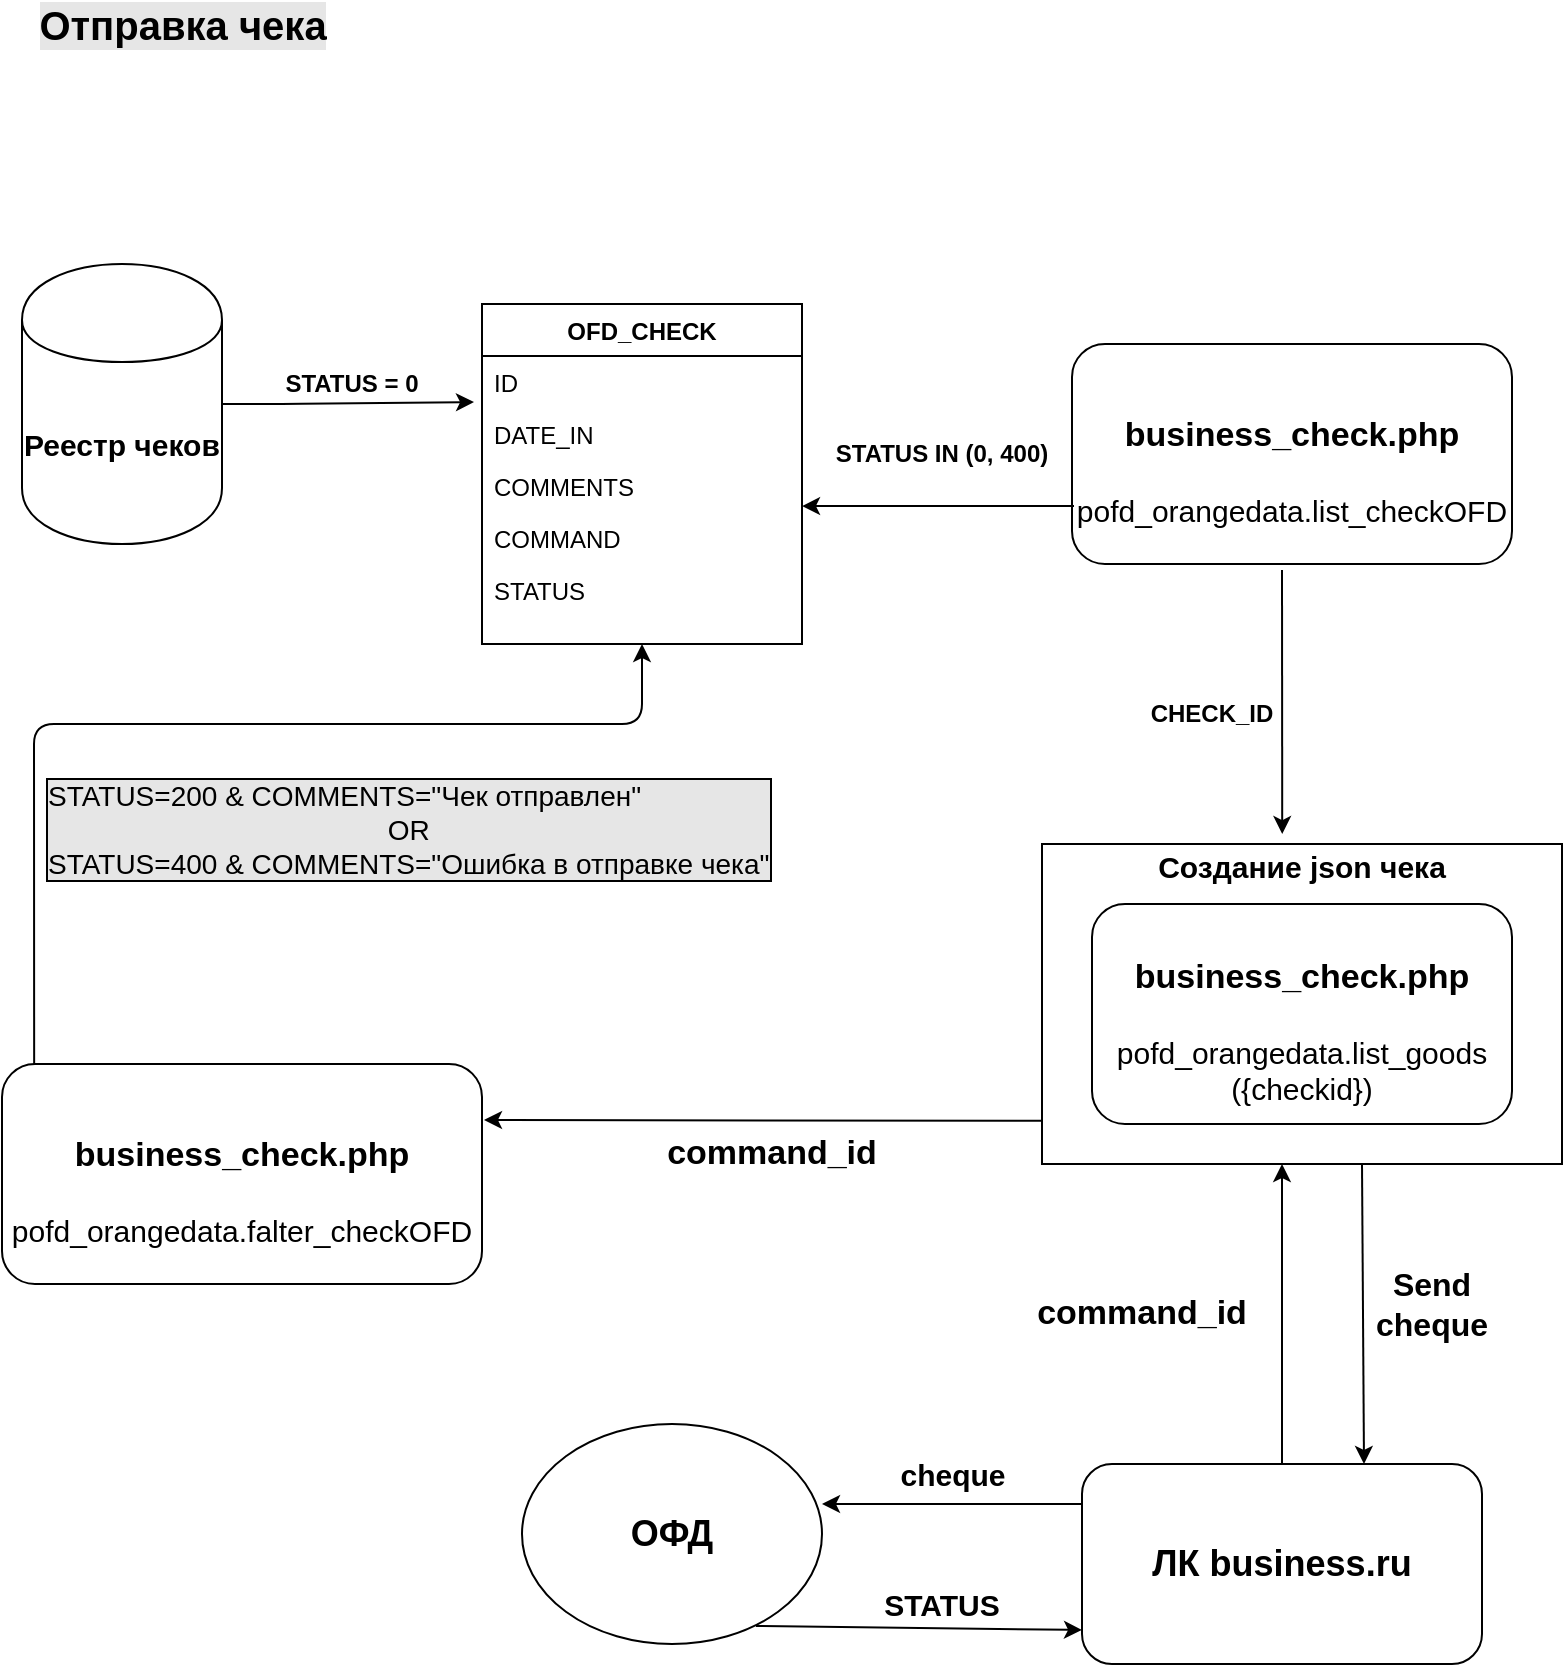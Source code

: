 <mxfile version="12.9.6" type="github">
  <diagram id="C5RBs43oDa-KdzZeNtuy" name="Page-1">
    <mxGraphModel dx="866" dy="457" grid="1" gridSize="10" guides="1" tooltips="1" connect="1" arrows="1" fold="1" page="1" pageScale="1" pageWidth="827" pageHeight="1169" math="0" shadow="0">
      <root>
        <mxCell id="WIyWlLk6GJQsqaUBKTNV-0" />
        <mxCell id="WIyWlLk6GJQsqaUBKTNV-1" parent="WIyWlLk6GJQsqaUBKTNV-0" />
        <mxCell id="qi2p8pHKqPYSHHXsWVHH-40" value="" style="rounded=0;whiteSpace=wrap;html=1;fontSize=15;" parent="WIyWlLk6GJQsqaUBKTNV-1" vertex="1">
          <mxGeometry x="544" y="490" width="260" height="160" as="geometry" />
        </mxCell>
        <mxCell id="qi2p8pHKqPYSHHXsWVHH-5" value="&lt;div&gt;STATUS = 0&lt;/div&gt;" style="text;html=1;strokeColor=none;fillColor=none;align=center;verticalAlign=middle;whiteSpace=wrap;rounded=0;fontStyle=1" parent="WIyWlLk6GJQsqaUBKTNV-1" vertex="1">
          <mxGeometry x="164" y="250" width="70" height="20" as="geometry" />
        </mxCell>
        <mxCell id="qi2p8pHKqPYSHHXsWVHH-9" value="" style="endArrow=classic;html=1;fontSize=15;entryX=-0.025;entryY=0.885;entryDx=0;entryDy=0;entryPerimeter=0;exitX=1;exitY=0.5;exitDx=0;exitDy=0;" parent="WIyWlLk6GJQsqaUBKTNV-1" target="zkfFHV4jXpPFQw0GAbJ--1" edge="1">
          <mxGeometry width="50" height="50" relative="1" as="geometry">
            <mxPoint x="134" y="270" as="sourcePoint" />
            <mxPoint x="265" y="249" as="targetPoint" />
            <Array as="points">
              <mxPoint x="164" y="270" />
            </Array>
          </mxGeometry>
        </mxCell>
        <mxCell id="qi2p8pHKqPYSHHXsWVHH-13" value="STATUS&#xa;" style="text;align=left;verticalAlign=top;spacingLeft=4;spacingRight=4;overflow=hidden;rotatable=0;points=[[0,0.5],[1,0.5]];portConstraint=eastwest;rounded=0;shadow=0;html=0;" parent="WIyWlLk6GJQsqaUBKTNV-1" vertex="1">
          <mxGeometry x="264" y="350" width="160" height="26" as="geometry" />
        </mxCell>
        <mxCell id="qi2p8pHKqPYSHHXsWVHH-22" value="&lt;b&gt;Реестр чеков&lt;/b&gt;" style="shape=cylinder;whiteSpace=wrap;html=1;boundedLbl=1;backgroundOutline=1;fontSize=15;" parent="WIyWlLk6GJQsqaUBKTNV-1" vertex="1">
          <mxGeometry x="34" y="200" width="100" height="140" as="geometry" />
        </mxCell>
        <mxCell id="qi2p8pHKqPYSHHXsWVHH-23" value="&lt;div&gt;&lt;br&gt;&lt;/div&gt;&lt;div&gt;&lt;font size=&quot;1&quot;&gt;&lt;b style=&quot;font-size: 17px&quot;&gt;business_check.php&lt;/b&gt;&lt;/font&gt;&lt;/div&gt;&lt;div&gt;&lt;br&gt;&lt;/div&gt;&lt;div&gt;pofd_orangedata.list_checkOFD&lt;/div&gt;" style="rounded=1;whiteSpace=wrap;html=1;fontSize=15;" parent="WIyWlLk6GJQsqaUBKTNV-1" vertex="1">
          <mxGeometry x="559" y="240" width="220" height="110" as="geometry" />
        </mxCell>
        <mxCell id="qi2p8pHKqPYSHHXsWVHH-29" value="&lt;div&gt;STATUS IN (0, 400)&lt;/div&gt;" style="text;html=1;strokeColor=none;fillColor=none;align=center;verticalAlign=middle;whiteSpace=wrap;rounded=0;fontStyle=1" parent="WIyWlLk6GJQsqaUBKTNV-1" vertex="1">
          <mxGeometry x="424" y="285" width="140" height="20" as="geometry" />
        </mxCell>
        <mxCell id="qi2p8pHKqPYSHHXsWVHH-34" value="" style="endArrow=classic;html=1;fontSize=15;entryX=0.462;entryY=-0.031;entryDx=0;entryDy=0;entryPerimeter=0;" parent="WIyWlLk6GJQsqaUBKTNV-1" target="qi2p8pHKqPYSHHXsWVHH-40" edge="1">
          <mxGeometry width="50" height="50" relative="1" as="geometry">
            <mxPoint x="664" y="353" as="sourcePoint" />
            <mxPoint x="665" y="430" as="targetPoint" />
          </mxGeometry>
        </mxCell>
        <mxCell id="qi2p8pHKqPYSHHXsWVHH-36" value="&lt;div&gt;CHECK_ID&lt;/div&gt;" style="text;html=1;strokeColor=none;fillColor=none;align=center;verticalAlign=middle;whiteSpace=wrap;rounded=0;fontStyle=1" parent="WIyWlLk6GJQsqaUBKTNV-1" vertex="1">
          <mxGeometry x="614" y="390" width="30" height="70" as="geometry" />
        </mxCell>
        <mxCell id="qi2p8pHKqPYSHHXsWVHH-35" value="&lt;div&gt;&lt;br&gt;&lt;/div&gt;&lt;div&gt;&lt;font size=&quot;1&quot;&gt;&lt;b style=&quot;font-size: 17px&quot;&gt;business_check.php&lt;/b&gt;&lt;/font&gt;&lt;/div&gt;&lt;div&gt;&lt;br&gt;&lt;/div&gt;&lt;div&gt;pofd_orangedata.list_goods&lt;/div&gt;&lt;div&gt;({checkid})&lt;br&gt;&lt;/div&gt;" style="rounded=1;whiteSpace=wrap;html=1;fontSize=15;" parent="WIyWlLk6GJQsqaUBKTNV-1" vertex="1">
          <mxGeometry x="569" y="520" width="210" height="110" as="geometry" />
        </mxCell>
        <mxCell id="qi2p8pHKqPYSHHXsWVHH-38" value="&lt;div&gt;&lt;b&gt;Создание json чека&lt;/b&gt;&lt;/div&gt;&lt;div&gt;&lt;b&gt;&lt;br&gt;&lt;/b&gt;&lt;/div&gt;" style="text;html=1;strokeColor=none;fillColor=none;align=center;verticalAlign=middle;whiteSpace=wrap;rounded=0;fontSize=15;" parent="WIyWlLk6GJQsqaUBKTNV-1" vertex="1">
          <mxGeometry x="589" y="510" width="170" as="geometry" />
        </mxCell>
        <mxCell id="qi2p8pHKqPYSHHXsWVHH-61" style="edgeStyle=orthogonalEdgeStyle;rounded=0;orthogonalLoop=1;jettySize=auto;html=1;exitX=0.5;exitY=0;exitDx=0;exitDy=0;fontSize=15;" parent="WIyWlLk6GJQsqaUBKTNV-1" source="qi2p8pHKqPYSHHXsWVHH-44" edge="1">
          <mxGeometry relative="1" as="geometry">
            <mxPoint x="664" y="650" as="targetPoint" />
          </mxGeometry>
        </mxCell>
        <mxCell id="zkfFHV4jXpPFQw0GAbJ--0" value="OFD_CHECK" style="swimlane;fontStyle=1;align=center;verticalAlign=top;childLayout=stackLayout;horizontal=1;startSize=26;horizontalStack=0;resizeParent=1;resizeLast=0;collapsible=1;marginBottom=0;rounded=0;shadow=0;strokeWidth=1;" parent="WIyWlLk6GJQsqaUBKTNV-1" vertex="1">
          <mxGeometry x="264" y="220" width="160" height="170" as="geometry">
            <mxRectangle x="230" y="140" width="160" height="26" as="alternateBounds" />
          </mxGeometry>
        </mxCell>
        <mxCell id="zkfFHV4jXpPFQw0GAbJ--1" value="ID" style="text;align=left;verticalAlign=top;spacingLeft=4;spacingRight=4;overflow=hidden;rotatable=0;points=[[0,0.5],[1,0.5]];portConstraint=eastwest;" parent="zkfFHV4jXpPFQw0GAbJ--0" vertex="1">
          <mxGeometry y="26" width="160" height="26" as="geometry" />
        </mxCell>
        <mxCell id="zkfFHV4jXpPFQw0GAbJ--2" value="DATE_IN" style="text;align=left;verticalAlign=top;spacingLeft=4;spacingRight=4;overflow=hidden;rotatable=0;points=[[0,0.5],[1,0.5]];portConstraint=eastwest;rounded=0;shadow=0;html=0;" parent="zkfFHV4jXpPFQw0GAbJ--0" vertex="1">
          <mxGeometry y="52" width="160" height="26" as="geometry" />
        </mxCell>
        <mxCell id="zkfFHV4jXpPFQw0GAbJ--3" value="COMMENTS" style="text;align=left;verticalAlign=top;spacingLeft=4;spacingRight=4;overflow=hidden;rotatable=0;points=[[0,0.5],[1,0.5]];portConstraint=eastwest;rounded=0;shadow=0;html=0;" parent="zkfFHV4jXpPFQw0GAbJ--0" vertex="1">
          <mxGeometry y="78" width="160" height="26" as="geometry" />
        </mxCell>
        <mxCell id="qi2p8pHKqPYSHHXsWVHH-12" value="COMMAND" style="text;align=left;verticalAlign=top;spacingLeft=4;spacingRight=4;overflow=hidden;rotatable=0;points=[[0,0.5],[1,0.5]];portConstraint=eastwest;rounded=0;shadow=0;html=0;" parent="zkfFHV4jXpPFQw0GAbJ--0" vertex="1">
          <mxGeometry y="104" width="160" height="26" as="geometry" />
        </mxCell>
        <mxCell id="qi2p8pHKqPYSHHXsWVHH-44" value="&lt;div style=&quot;font-size: 18px&quot;&gt;&lt;b&gt;ЛК business.ru&lt;/b&gt;&lt;/div&gt;" style="rounded=1;whiteSpace=wrap;html=1;fontSize=15;" parent="WIyWlLk6GJQsqaUBKTNV-1" vertex="1">
          <mxGeometry x="564" y="800" width="200" height="100" as="geometry" />
        </mxCell>
        <mxCell id="qi2p8pHKqPYSHHXsWVHH-45" value="" style="endArrow=classic;html=1;fontSize=15;" parent="WIyWlLk6GJQsqaUBKTNV-1" edge="1">
          <mxGeometry width="50" height="50" relative="1" as="geometry">
            <mxPoint x="704" y="650" as="sourcePoint" />
            <mxPoint x="705" y="800" as="targetPoint" />
            <Array as="points" />
          </mxGeometry>
        </mxCell>
        <mxCell id="qi2p8pHKqPYSHHXsWVHH-46" value="&lt;div style=&quot;font-size: 16px&quot;&gt;&lt;font style=&quot;font-size: 16px&quot;&gt;Send &lt;/font&gt;&lt;br&gt;&lt;font style=&quot;font-size: 16px&quot;&gt;cheque&lt;/font&gt;&lt;/div&gt;" style="text;html=1;strokeColor=none;fillColor=none;align=center;verticalAlign=middle;whiteSpace=wrap;rounded=0;fontStyle=1" parent="WIyWlLk6GJQsqaUBKTNV-1" vertex="1">
          <mxGeometry x="714" y="680" width="50" height="80" as="geometry" />
        </mxCell>
        <mxCell id="qi2p8pHKqPYSHHXsWVHH-47" value="&lt;div style=&quot;font-size: 18px&quot;&gt;&lt;font style=&quot;font-size: 18px&quot;&gt;&lt;b&gt;ОФД&lt;/b&gt;&lt;/font&gt;&lt;/div&gt;" style="ellipse;whiteSpace=wrap;html=1;fontSize=15;" parent="WIyWlLk6GJQsqaUBKTNV-1" vertex="1">
          <mxGeometry x="284" y="780" width="150" height="110" as="geometry" />
        </mxCell>
        <mxCell id="qi2p8pHKqPYSHHXsWVHH-48" value="" style="endArrow=classic;html=1;fontSize=15;exitX=0;exitY=0.2;exitDx=0;exitDy=0;exitPerimeter=0;" parent="WIyWlLk6GJQsqaUBKTNV-1" source="qi2p8pHKqPYSHHXsWVHH-44" edge="1">
          <mxGeometry width="50" height="50" relative="1" as="geometry">
            <mxPoint x="374" y="760" as="sourcePoint" />
            <mxPoint x="434" y="820" as="targetPoint" />
            <Array as="points">
              <mxPoint x="434" y="820" />
            </Array>
          </mxGeometry>
        </mxCell>
        <mxCell id="qi2p8pHKqPYSHHXsWVHH-54" value="cheque" style="text;html=1;strokeColor=none;fillColor=none;align=center;verticalAlign=middle;whiteSpace=wrap;rounded=0;fontSize=15;fontStyle=1" parent="WIyWlLk6GJQsqaUBKTNV-1" vertex="1">
          <mxGeometry x="465" y="790" width="69" height="30" as="geometry" />
        </mxCell>
        <mxCell id="qi2p8pHKqPYSHHXsWVHH-55" value="" style="endArrow=classic;html=1;fontSize=15;exitX=0.78;exitY=0.918;exitDx=0;exitDy=0;exitPerimeter=0;" parent="WIyWlLk6GJQsqaUBKTNV-1" source="qi2p8pHKqPYSHHXsWVHH-47" edge="1">
          <mxGeometry width="50" height="50" relative="1" as="geometry">
            <mxPoint x="444" y="880" as="sourcePoint" />
            <mxPoint x="564" y="883" as="targetPoint" />
          </mxGeometry>
        </mxCell>
        <mxCell id="qi2p8pHKqPYSHHXsWVHH-56" value="&lt;div&gt;STATUS&lt;/div&gt;" style="text;html=1;strokeColor=none;fillColor=none;align=center;verticalAlign=middle;whiteSpace=wrap;rounded=0;fontSize=15;fontStyle=1" parent="WIyWlLk6GJQsqaUBKTNV-1" vertex="1">
          <mxGeometry x="474" y="860" width="40" height="20" as="geometry" />
        </mxCell>
        <mxCell id="qi2p8pHKqPYSHHXsWVHH-62" value="&lt;div style=&quot;font-size: 17px;&quot;&gt;command_id&lt;/div&gt;&lt;div style=&quot;font-size: 17px;&quot;&gt;&lt;br style=&quot;font-size: 17px;&quot;&gt;&lt;/div&gt;" style="text;html=1;strokeColor=none;fillColor=none;align=center;verticalAlign=middle;whiteSpace=wrap;rounded=0;fontStyle=1;fontSize=17;" parent="WIyWlLk6GJQsqaUBKTNV-1" vertex="1">
          <mxGeometry x="569" y="700" width="50" height="70" as="geometry" />
        </mxCell>
        <mxCell id="qi2p8pHKqPYSHHXsWVHH-67" value="&lt;div&gt;&lt;br&gt;&lt;/div&gt;&lt;div&gt;&lt;font size=&quot;1&quot;&gt;&lt;b style=&quot;font-size: 17px&quot;&gt;business_check.php&lt;/b&gt;&lt;/font&gt;&lt;/div&gt;&lt;div&gt;&lt;br&gt;&lt;/div&gt;&lt;div&gt;pofd_orangedata.falter_checkOFD&lt;br&gt;&lt;/div&gt;" style="rounded=1;whiteSpace=wrap;html=1;fontSize=15;" parent="WIyWlLk6GJQsqaUBKTNV-1" vertex="1">
          <mxGeometry x="24" y="600" width="240" height="110" as="geometry" />
        </mxCell>
        <mxCell id="qi2p8pHKqPYSHHXsWVHH-68" value="" style="endArrow=classic;html=1;fontSize=17;exitX=0.001;exitY=0.865;exitDx=0;exitDy=0;exitPerimeter=0;" parent="WIyWlLk6GJQsqaUBKTNV-1" source="qi2p8pHKqPYSHHXsWVHH-40" edge="1">
          <mxGeometry width="50" height="50" relative="1" as="geometry">
            <mxPoint x="535" y="630" as="sourcePoint" />
            <mxPoint x="265" y="628" as="targetPoint" />
          </mxGeometry>
        </mxCell>
        <mxCell id="qi2p8pHKqPYSHHXsWVHH-69" value="&lt;div style=&quot;font-size: 17px;&quot;&gt;command_id&lt;/div&gt;&lt;div style=&quot;font-size: 17px;&quot;&gt;&lt;br style=&quot;font-size: 17px;&quot;&gt;&lt;/div&gt;" style="text;html=1;strokeColor=none;fillColor=none;align=center;verticalAlign=middle;whiteSpace=wrap;rounded=0;fontStyle=1;fontSize=17;" parent="WIyWlLk6GJQsqaUBKTNV-1" vertex="1">
          <mxGeometry x="354" y="655" width="110" as="geometry" />
        </mxCell>
        <mxCell id="qi2p8pHKqPYSHHXsWVHH-71" value="" style="endArrow=classic;html=1;fontSize=17;entryX=0.5;entryY=1;entryDx=0;entryDy=0;exitX=0.067;exitY=0;exitDx=0;exitDy=0;exitPerimeter=0;" parent="WIyWlLk6GJQsqaUBKTNV-1" source="qi2p8pHKqPYSHHXsWVHH-67" target="zkfFHV4jXpPFQw0GAbJ--0" edge="1">
          <mxGeometry width="50" height="50" relative="1" as="geometry">
            <mxPoint x="40" y="595" as="sourcePoint" />
            <mxPoint x="355" y="430" as="targetPoint" />
            <Array as="points">
              <mxPoint x="40" y="430" />
              <mxPoint x="344" y="430" />
            </Array>
          </mxGeometry>
        </mxCell>
        <mxCell id="qi2p8pHKqPYSHHXsWVHH-81" value="&lt;div style=&quot;font-size: 14px&quot;&gt;&lt;span&gt;&lt;font style=&quot;font-size: 14px&quot;&gt;STATUS=200 &amp;amp; COMMENTS=&quot;Чек отправлен&quot; &lt;/font&gt;&lt;/span&gt;&lt;br style=&quot;font-size: 14px&quot;&gt;&lt;span&gt;&lt;/span&gt;&lt;div style=&quot;font-size: 14px&quot; align=&quot;center&quot;&gt;&lt;span&gt;&lt;font style=&quot;font-size: 14px&quot;&gt;OR&lt;/font&gt;&lt;/span&gt;&lt;/div&gt;&lt;div style=&quot;font-size: 14px&quot;&gt;&lt;span&gt;&lt;font style=&quot;font-size: 14px&quot;&gt;STATUS=400 &amp;amp; COMMENTS=&quot;Ошибка в отправке чека&quot;&lt;br style=&quot;font-size: 14px&quot;&gt;&lt;/font&gt;&lt;/span&gt;&lt;/div&gt;&lt;/div&gt;&lt;div style=&quot;font-size: 14px&quot;&gt;&lt;span&gt;&lt;/span&gt;&lt;/div&gt;" style="text;html=1;fontSize=14;align=left;labelBackgroundColor=#E6E6E6;labelBorderColor=#000000;" parent="WIyWlLk6GJQsqaUBKTNV-1" vertex="1">
          <mxGeometry x="44" y="450" width="390" height="80" as="geometry" />
        </mxCell>
        <mxCell id="qi2p8pHKqPYSHHXsWVHH-83" value="&lt;div style=&quot;font-size: 20px;&quot;&gt;Отправка чека&lt;/div&gt;" style="text;html=1;strokeColor=none;fillColor=none;align=center;verticalAlign=middle;whiteSpace=wrap;rounded=0;labelBackgroundColor=#E6E6E6;fontSize=20;fontStyle=1" parent="WIyWlLk6GJQsqaUBKTNV-1" vertex="1">
          <mxGeometry x="24" y="70" width="181" height="20" as="geometry" />
        </mxCell>
        <mxCell id="6n50glum_qSikHBpF3vc-1" value="" style="endArrow=classic;html=1;entryX=1;entryY=0.885;entryDx=0;entryDy=0;entryPerimeter=0;" parent="WIyWlLk6GJQsqaUBKTNV-1" target="zkfFHV4jXpPFQw0GAbJ--3" edge="1">
          <mxGeometry width="50" height="50" relative="1" as="geometry">
            <mxPoint x="560" y="321" as="sourcePoint" />
            <mxPoint x="430" y="320" as="targetPoint" />
          </mxGeometry>
        </mxCell>
      </root>
    </mxGraphModel>
  </diagram>
</mxfile>

